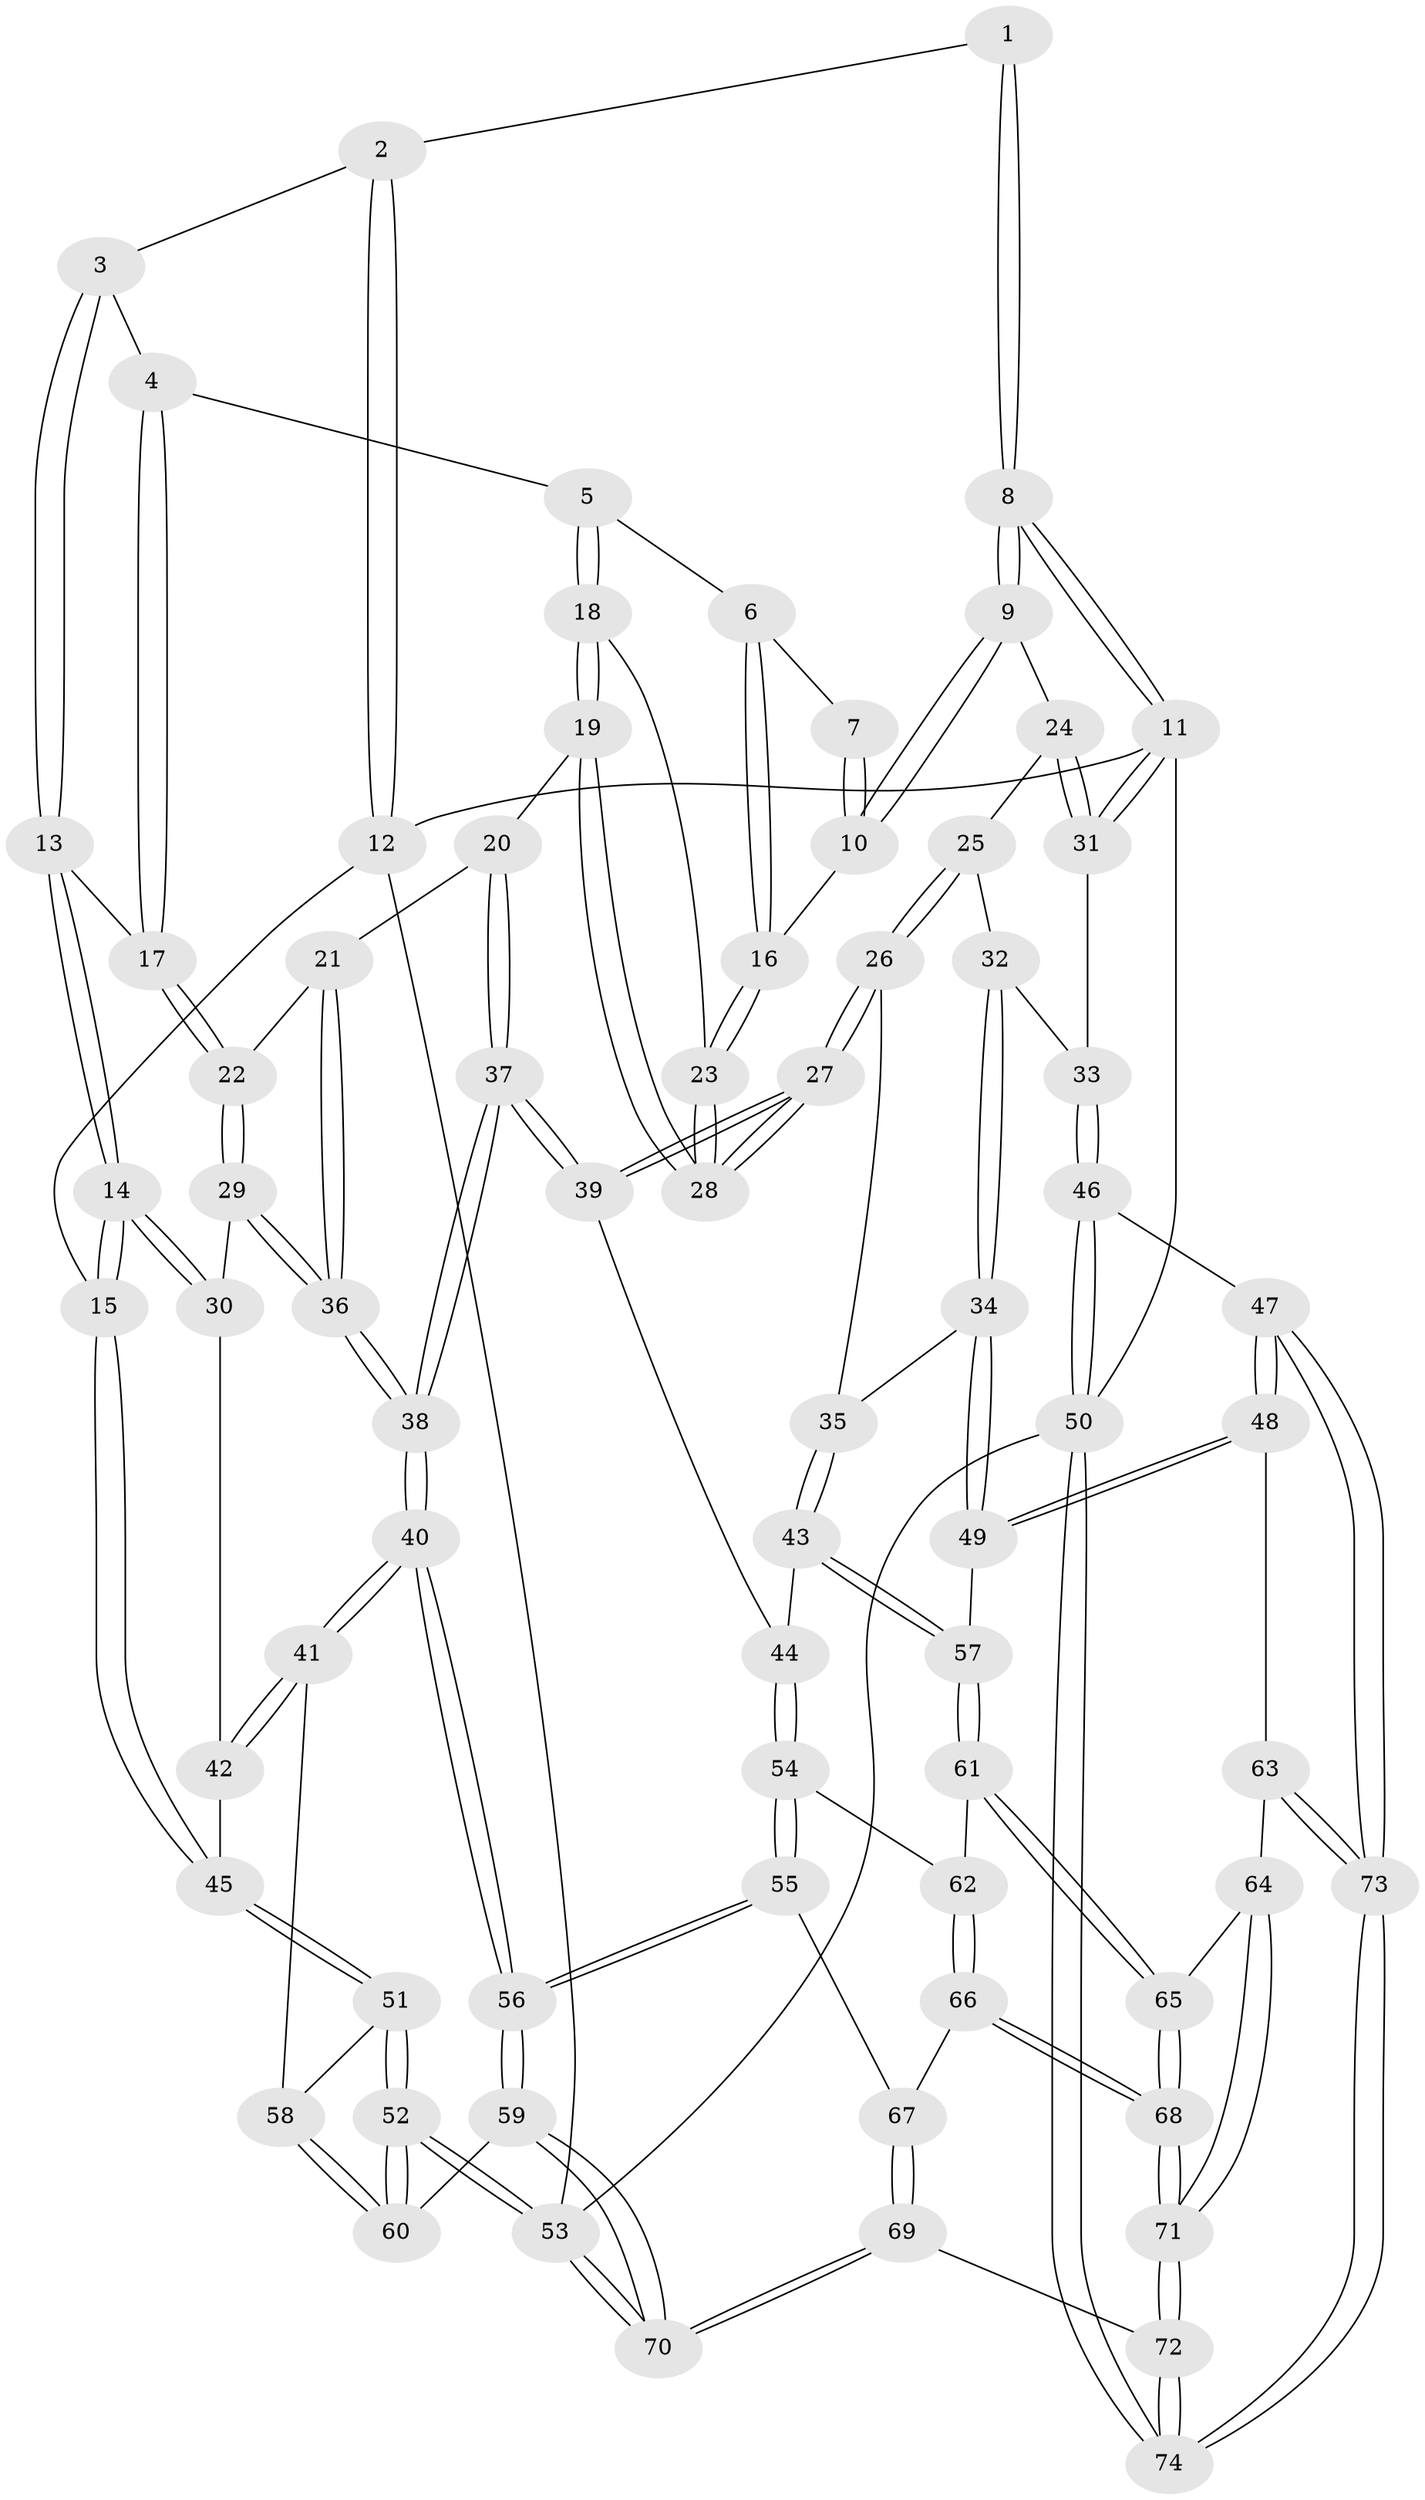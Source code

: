 // coarse degree distribution, {3: 0.6, 2: 0.022222222222222223, 4: 0.35555555555555557, 5: 0.022222222222222223}
// Generated by graph-tools (version 1.1) at 2025/38/03/04/25 23:38:30]
// undirected, 74 vertices, 182 edges
graph export_dot {
  node [color=gray90,style=filled];
  1 [pos="+0.6552700627309608+0"];
  2 [pos="+0.025966098617588675+0"];
  3 [pos="+0.15727214455500707+0"];
  4 [pos="+0.3448430560772836+0.1688347799122334"];
  5 [pos="+0.3505961327683202+0.1725955096894648"];
  6 [pos="+0.4316361712773669+0.14376323031607124"];
  7 [pos="+0.6480741692956994+0"];
  8 [pos="+1+0"];
  9 [pos="+0.7777076028077082+0.26775315061186705"];
  10 [pos="+0.6951271066477352+0.22775672483405263"];
  11 [pos="+1+0"];
  12 [pos="+0+0"];
  13 [pos="+0.13604272159180175+0.32681368958683377"];
  14 [pos="+0+0.35644080232565795"];
  15 [pos="+0+0.35645526146724854"];
  16 [pos="+0.6834196762197475+0.23177814532176774"];
  17 [pos="+0.14205293820940598+0.3290050295922071"];
  18 [pos="+0.3820696036994583+0.29390065141309646"];
  19 [pos="+0.3751857966640333+0.32489624066060213"];
  20 [pos="+0.31598706821163625+0.4090911503394824"];
  21 [pos="+0.2489168235702729+0.4163972762458303"];
  22 [pos="+0.2258722784481269+0.4181771864777131"];
  23 [pos="+0.5943758001733296+0.30827652681324347"];
  24 [pos="+0.7798584686142345+0.27160140638642016"];
  25 [pos="+0.7817185698266789+0.2782877780400889"];
  26 [pos="+0.5911148545174056+0.5198665573678419"];
  27 [pos="+0.5603747665146267+0.5164926289251953"];
  28 [pos="+0.5527040972498337+0.4758568526717722"];
  29 [pos="+0.1970278920206162+0.4624771877430705"];
  30 [pos="+0.17341042494252593+0.47827121600385963"];
  31 [pos="+1+0.27533610367822725"];
  32 [pos="+0.8153034911592917+0.3536850441112164"];
  33 [pos="+1+0.3975345890305491"];
  34 [pos="+0.8287488174412185+0.5882256553776736"];
  35 [pos="+0.609562921726223+0.5258445417903942"];
  36 [pos="+0.2846362523066089+0.671910193779516"];
  37 [pos="+0.40764706092239333+0.6008252987967964"];
  38 [pos="+0.2990934463520466+0.7088046641296795"];
  39 [pos="+0.4817614643601303+0.5886200886608627"];
  40 [pos="+0.28972660511778875+0.7229677614724928"];
  41 [pos="+0.19154467937344202+0.6757611388181861"];
  42 [pos="+0.11249017802546604+0.5661753225281967"];
  43 [pos="+0.6393064195344854+0.7273987865683977"];
  44 [pos="+0.4824202323817131+0.5895882721375814"];
  45 [pos="+0+0.5188782125129346"];
  46 [pos="+1+0.6919274636459565"];
  47 [pos="+1+0.6953775557688345"];
  48 [pos="+0.9662467162389151+0.6878821912518525"];
  49 [pos="+0.8471573755946166+0.613997120775298"];
  50 [pos="+1+1"];
  51 [pos="+0+0.6149660889439833"];
  52 [pos="+0+0.7934908688488049"];
  53 [pos="+0+1"];
  54 [pos="+0.5308540383324283+0.7669083481730112"];
  55 [pos="+0.478304680411119+0.8296438601044513"];
  56 [pos="+0.29149623417253545+0.7663346344589821"];
  57 [pos="+0.6469407160142415+0.7348733098927203"];
  58 [pos="+0.0935192067627293+0.697168282008628"];
  59 [pos="+0.23316793434217628+0.8993062794473223"];
  60 [pos="+0.04139293553613923+0.8095546195888849"];
  61 [pos="+0.6403517764855129+0.7504173460860663"];
  62 [pos="+0.622733033913269+0.76050315040377"];
  63 [pos="+0.869415486014102+0.8060658992611884"];
  64 [pos="+0.8537450597610865+0.8164774610732656"];
  65 [pos="+0.6800036152381244+0.8314132463430258"];
  66 [pos="+0.571193921147898+0.86972170366672"];
  67 [pos="+0.49376956294665936+0.851412552817704"];
  68 [pos="+0.6463913316063933+0.9457783877576613"];
  69 [pos="+0.43144594666060937+1"];
  70 [pos="+0.2178616014161597+1"];
  71 [pos="+0.671697604015729+1"];
  72 [pos="+0.6506845832918199+1"];
  73 [pos="+0.8720706393601857+1"];
  74 [pos="+0.8256210655656463+1"];
  1 -- 2;
  1 -- 8;
  1 -- 8;
  2 -- 3;
  2 -- 12;
  2 -- 12;
  3 -- 4;
  3 -- 13;
  3 -- 13;
  4 -- 5;
  4 -- 17;
  4 -- 17;
  5 -- 6;
  5 -- 18;
  5 -- 18;
  6 -- 7;
  6 -- 16;
  6 -- 16;
  7 -- 10;
  7 -- 10;
  8 -- 9;
  8 -- 9;
  8 -- 11;
  8 -- 11;
  9 -- 10;
  9 -- 10;
  9 -- 24;
  10 -- 16;
  11 -- 12;
  11 -- 31;
  11 -- 31;
  11 -- 50;
  12 -- 15;
  12 -- 53;
  13 -- 14;
  13 -- 14;
  13 -- 17;
  14 -- 15;
  14 -- 15;
  14 -- 30;
  14 -- 30;
  15 -- 45;
  15 -- 45;
  16 -- 23;
  16 -- 23;
  17 -- 22;
  17 -- 22;
  18 -- 19;
  18 -- 19;
  18 -- 23;
  19 -- 20;
  19 -- 28;
  19 -- 28;
  20 -- 21;
  20 -- 37;
  20 -- 37;
  21 -- 22;
  21 -- 36;
  21 -- 36;
  22 -- 29;
  22 -- 29;
  23 -- 28;
  23 -- 28;
  24 -- 25;
  24 -- 31;
  24 -- 31;
  25 -- 26;
  25 -- 26;
  25 -- 32;
  26 -- 27;
  26 -- 27;
  26 -- 35;
  27 -- 28;
  27 -- 28;
  27 -- 39;
  27 -- 39;
  29 -- 30;
  29 -- 36;
  29 -- 36;
  30 -- 42;
  31 -- 33;
  32 -- 33;
  32 -- 34;
  32 -- 34;
  33 -- 46;
  33 -- 46;
  34 -- 35;
  34 -- 49;
  34 -- 49;
  35 -- 43;
  35 -- 43;
  36 -- 38;
  36 -- 38;
  37 -- 38;
  37 -- 38;
  37 -- 39;
  37 -- 39;
  38 -- 40;
  38 -- 40;
  39 -- 44;
  40 -- 41;
  40 -- 41;
  40 -- 56;
  40 -- 56;
  41 -- 42;
  41 -- 42;
  41 -- 58;
  42 -- 45;
  43 -- 44;
  43 -- 57;
  43 -- 57;
  44 -- 54;
  44 -- 54;
  45 -- 51;
  45 -- 51;
  46 -- 47;
  46 -- 50;
  46 -- 50;
  47 -- 48;
  47 -- 48;
  47 -- 73;
  47 -- 73;
  48 -- 49;
  48 -- 49;
  48 -- 63;
  49 -- 57;
  50 -- 74;
  50 -- 74;
  50 -- 53;
  51 -- 52;
  51 -- 52;
  51 -- 58;
  52 -- 53;
  52 -- 53;
  52 -- 60;
  52 -- 60;
  53 -- 70;
  53 -- 70;
  54 -- 55;
  54 -- 55;
  54 -- 62;
  55 -- 56;
  55 -- 56;
  55 -- 67;
  56 -- 59;
  56 -- 59;
  57 -- 61;
  57 -- 61;
  58 -- 60;
  58 -- 60;
  59 -- 60;
  59 -- 70;
  59 -- 70;
  61 -- 62;
  61 -- 65;
  61 -- 65;
  62 -- 66;
  62 -- 66;
  63 -- 64;
  63 -- 73;
  63 -- 73;
  64 -- 65;
  64 -- 71;
  64 -- 71;
  65 -- 68;
  65 -- 68;
  66 -- 67;
  66 -- 68;
  66 -- 68;
  67 -- 69;
  67 -- 69;
  68 -- 71;
  68 -- 71;
  69 -- 70;
  69 -- 70;
  69 -- 72;
  71 -- 72;
  71 -- 72;
  72 -- 74;
  72 -- 74;
  73 -- 74;
  73 -- 74;
}
